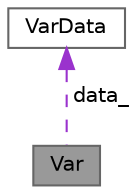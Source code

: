 digraph "Var"
{
 // LATEX_PDF_SIZE
  bgcolor="transparent";
  edge [fontname=Helvetica,fontsize=10,labelfontname=Helvetica,labelfontsize=10];
  node [fontname=Helvetica,fontsize=10,shape=box,height=0.2,width=0.4];
  Node1 [label="Var",height=0.2,width=0.4,color="gray40", fillcolor="grey60", style="filled", fontcolor="black",tooltip="Структура переменной, адрес который хранится в ПОЛИЗе"];
  Node2 -> Node1 [dir="back",color="darkorchid3",style="dashed",label=" data_" ];
  Node2 [label="VarData",height=0.2,width=0.4,color="gray40", fillcolor="white", style="filled",URL="$struct_var_data.html",tooltip="Структура данных, которые физически хранятся в переменной, в также в литералах Содержит множество пер..."];
}
